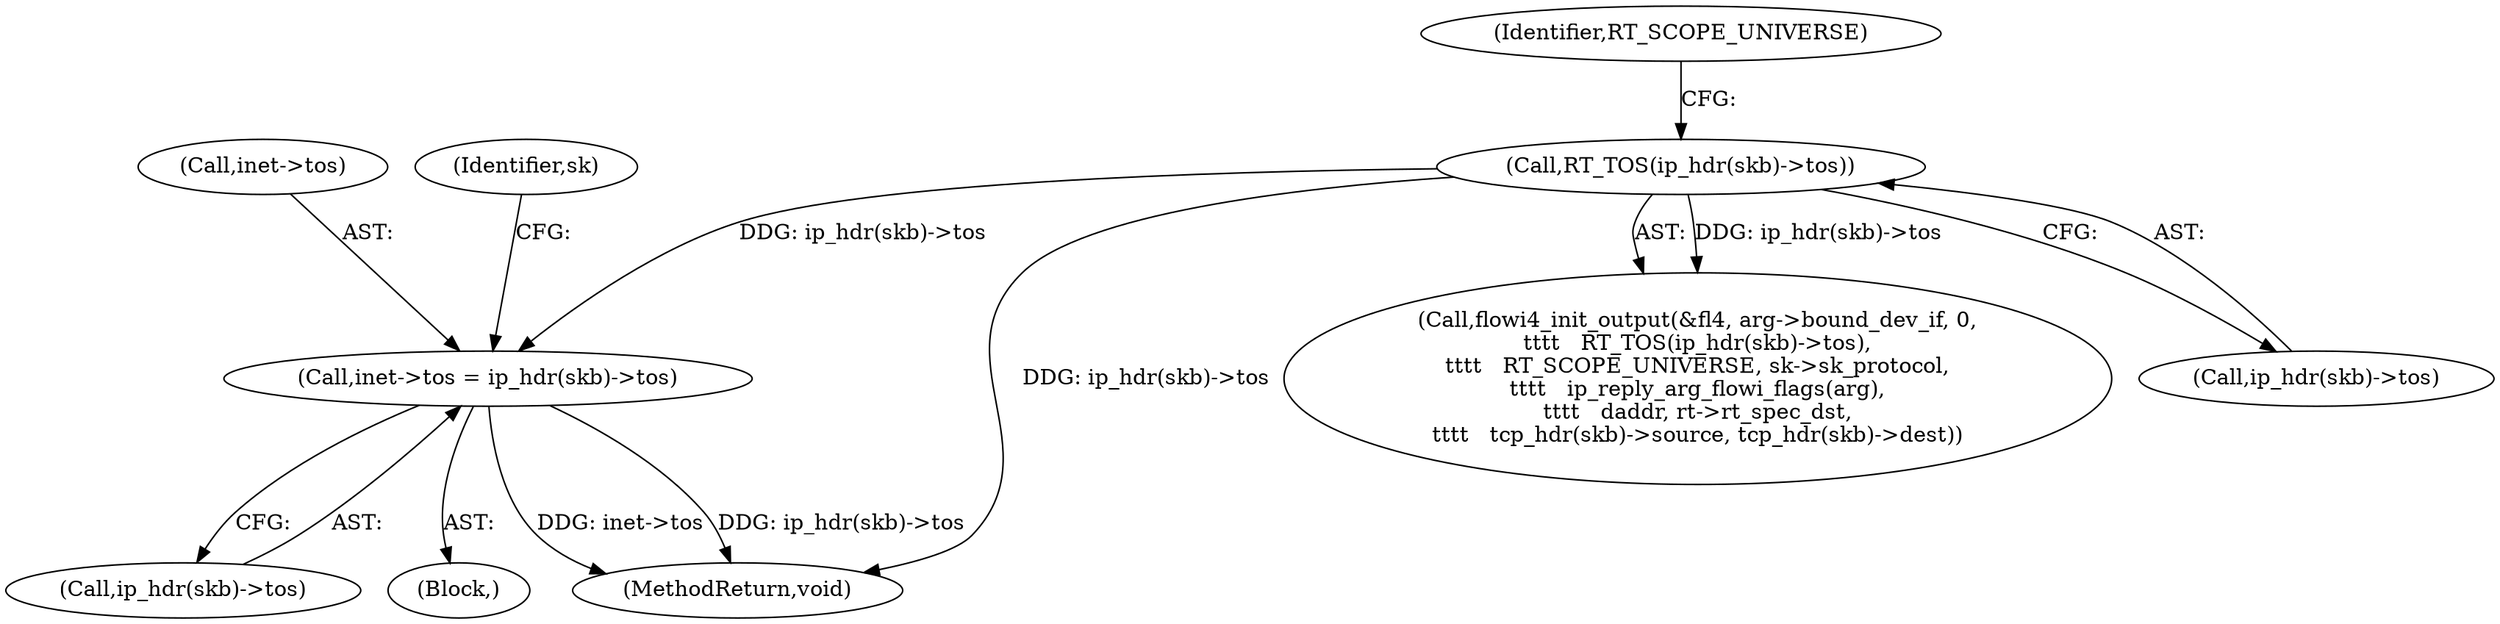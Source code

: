 digraph "0_linux_f6d8bd051c391c1c0458a30b2a7abcd939329259_23@pointer" {
"1000225" [label="(Call,inet->tos = ip_hdr(skb)->tos)"];
"1000184" [label="(Call,RT_TOS(ip_hdr(skb)->tos))"];
"1000229" [label="(Call,ip_hdr(skb)->tos)"];
"1000177" [label="(Call,flowi4_init_output(&fl4, arg->bound_dev_if, 0,\n\t\t\t\t   RT_TOS(ip_hdr(skb)->tos),\n\t\t\t\t   RT_SCOPE_UNIVERSE, sk->sk_protocol,\n\t\t\t\t   ip_reply_arg_flowi_flags(arg),\n\t\t\t\t   daddr, rt->rt_spec_dst,\n\t\t\t\t   tcp_hdr(skb)->source, tcp_hdr(skb)->dest))"];
"1000189" [label="(Identifier,RT_SCOPE_UNIVERSE)"];
"1000225" [label="(Call,inet->tos = ip_hdr(skb)->tos)"];
"1000226" [label="(Call,inet->tos)"];
"1000106" [label="(Block,)"];
"1000235" [label="(Identifier,sk)"];
"1000316" [label="(MethodReturn,void)"];
"1000185" [label="(Call,ip_hdr(skb)->tos)"];
"1000184" [label="(Call,RT_TOS(ip_hdr(skb)->tos))"];
"1000225" -> "1000106"  [label="AST: "];
"1000225" -> "1000229"  [label="CFG: "];
"1000226" -> "1000225"  [label="AST: "];
"1000229" -> "1000225"  [label="AST: "];
"1000235" -> "1000225"  [label="CFG: "];
"1000225" -> "1000316"  [label="DDG: inet->tos"];
"1000225" -> "1000316"  [label="DDG: ip_hdr(skb)->tos"];
"1000184" -> "1000225"  [label="DDG: ip_hdr(skb)->tos"];
"1000184" -> "1000177"  [label="AST: "];
"1000184" -> "1000185"  [label="CFG: "];
"1000185" -> "1000184"  [label="AST: "];
"1000189" -> "1000184"  [label="CFG: "];
"1000184" -> "1000316"  [label="DDG: ip_hdr(skb)->tos"];
"1000184" -> "1000177"  [label="DDG: ip_hdr(skb)->tos"];
}
